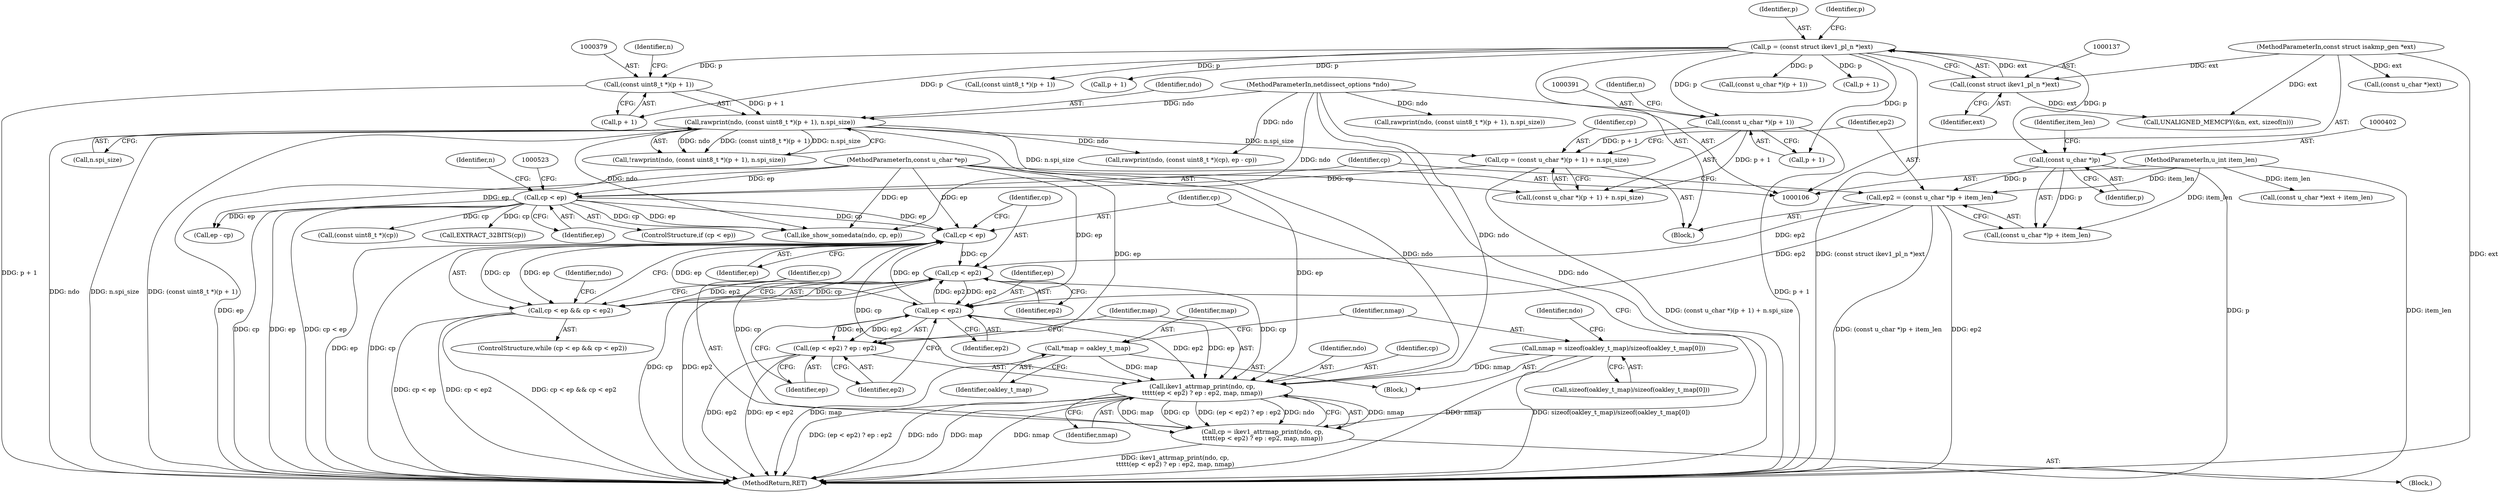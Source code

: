 digraph "0_tcpdump_e0a5a02b0fc1900a69d6c37ed0aab36fb8494e6d_1@pointer" {
"1000438" [label="(Call,cp < ep)"];
"1000406" [label="(Call,cp < ep)"];
"1000387" [label="(Call,cp = (const u_char *)(p + 1) + n.spi_size)"];
"1000390" [label="(Call,(const u_char *)(p + 1))"];
"1000134" [label="(Call,p = (const struct ikev1_pl_n *)ext)"];
"1000136" [label="(Call,(const struct ikev1_pl_n *)ext)"];
"1000109" [label="(MethodParameterIn,const struct isakmp_gen *ext)"];
"1000376" [label="(Call,rawprint(ndo, (const uint8_t *)(p + 1), n.spi_size))"];
"1000107" [label="(MethodParameterIn,netdissect_options *ndo)"];
"1000378" [label="(Call,(const uint8_t *)(p + 1))"];
"1000111" [label="(MethodParameterIn,const u_char *ep)"];
"1000445" [label="(Call,cp = ikev1_attrmap_print(ndo, cp,\n\t\t\t\t\t(ep < ep2) ? ep : ep2, map, nmap))"];
"1000447" [label="(Call,ikev1_attrmap_print(ndo, cp,\n\t\t\t\t\t(ep < ep2) ? ep : ep2, map, nmap))"];
"1000441" [label="(Call,cp < ep2)"];
"1000438" [label="(Call,cp < ep)"];
"1000451" [label="(Call,ep < ep2)"];
"1000398" [label="(Call,ep2 = (const u_char *)p + item_len)"];
"1000401" [label="(Call,(const u_char *)p)"];
"1000110" [label="(MethodParameterIn,u_int item_len)"];
"1000419" [label="(Call,*map = oakley_t_map)"];
"1000423" [label="(Call,nmap = sizeof(oakley_t_map)/sizeof(oakley_t_map[0]))"];
"1000437" [label="(Call,cp < ep && cp < ep2)"];
"1000450" [label="(Call,(ep < ep2) ? ep : ep2)"];
"1000457" [label="(Identifier,nmap)"];
"1000142" [label="(Call,UNALIGNED_MEMCPY(&n, ext, sizeof(n)))"];
"1000440" [label="(Identifier,ep)"];
"1000110" [label="(MethodParameterIn,u_int item_len)"];
"1000499" [label="(Call,(const uint8_t *)(cp))"];
"1000387" [label="(Call,cp = (const u_char *)(p + 1) + n.spi_size)"];
"1000413" [label="(Identifier,n)"];
"1000521" [label="(Call,(const u_char *)ext + item_len)"];
"1000497" [label="(Call,rawprint(ndo, (const uint8_t *)(cp), ep - cp))"];
"1000377" [label="(Identifier,ndo)"];
"1000536" [label="(MethodReturn,RET)"];
"1000404" [label="(Identifier,item_len)"];
"1000425" [label="(Call,sizeof(oakley_t_map)/sizeof(oakley_t_map[0]))"];
"1000107" [label="(MethodParameterIn,netdissect_options *ndo)"];
"1000392" [label="(Call,p + 1)"];
"1000384" [label="(Identifier,n)"];
"1000420" [label="(Identifier,map)"];
"1000407" [label="(Identifier,cp)"];
"1000375" [label="(Call,!rawprint(ndo, (const uint8_t *)(p + 1), n.spi_size))"];
"1000423" [label="(Call,nmap = sizeof(oakley_t_map)/sizeof(oakley_t_map[0]))"];
"1000251" [label="(Call,rawprint(ndo, (const uint8_t *)(p + 1), n.spi_size))"];
"1000447" [label="(Call,ikev1_attrmap_print(ndo, cp,\n\t\t\t\t\t(ep < ep2) ? ep : ep2, map, nmap))"];
"1000451" [label="(Call,ep < ep2)"];
"1000401" [label="(Call,(const u_char *)p)"];
"1000253" [label="(Call,(const uint8_t *)(p + 1))"];
"1000441" [label="(Call,cp < ep2)"];
"1000390" [label="(Call,(const u_char *)(p + 1))"];
"1000437" [label="(Call,cp < ep && cp < ep2)"];
"1000444" [label="(Block,)"];
"1000383" [label="(Call,n.spi_size)"];
"1000255" [label="(Call,p + 1)"];
"1000456" [label="(Identifier,map)"];
"1000400" [label="(Call,(const u_char *)p + item_len)"];
"1000474" [label="(Call,EXTRACT_32BITS(cp))"];
"1000376" [label="(Call,rawprint(ndo, (const uint8_t *)(p + 1), n.spi_size))"];
"1000417" [label="(Block,)"];
"1000502" [label="(Call,ep - cp)"];
"1000443" [label="(Identifier,ep2)"];
"1000446" [label="(Identifier,cp)"];
"1000389" [label="(Call,(const u_char *)(p + 1) + n.spi_size)"];
"1000408" [label="(Identifier,ep)"];
"1000454" [label="(Identifier,ep)"];
"1000439" [label="(Identifier,cp)"];
"1000116" [label="(Block,)"];
"1000449" [label="(Identifier,cp)"];
"1000424" [label="(Identifier,nmap)"];
"1000436" [label="(ControlStructure,while (cp < ep && cp < ep2))"];
"1000455" [label="(Identifier,ep2)"];
"1000445" [label="(Call,cp = ikev1_attrmap_print(ndo, cp,\n\t\t\t\t\t(ep < ep2) ? ep : ep2, map, nmap))"];
"1000421" [label="(Identifier,oakley_t_map)"];
"1000403" [label="(Identifier,p)"];
"1000434" [label="(Identifier,ndo)"];
"1000135" [label="(Identifier,p)"];
"1000399" [label="(Identifier,ep2)"];
"1000448" [label="(Identifier,ndo)"];
"1000138" [label="(Identifier,ext)"];
"1000438" [label="(Call,cp < ep)"];
"1000450" [label="(Call,(ep < ep2) ? ep : ep2)"];
"1000380" [label="(Call,p + 1)"];
"1000109" [label="(MethodParameterIn,const struct isakmp_gen *ext)"];
"1000398" [label="(Call,ep2 = (const u_char *)p + item_len)"];
"1000522" [label="(Call,(const u_char *)ext)"];
"1000453" [label="(Identifier,ep2)"];
"1000419" [label="(Call,*map = oakley_t_map)"];
"1000406" [label="(Call,cp < ep)"];
"1000514" [label="(Call,ike_show_somedata(ndo, cp, ep))"];
"1000378" [label="(Call,(const uint8_t *)(p + 1))"];
"1000405" [label="(ControlStructure,if (cp < ep))"];
"1000388" [label="(Identifier,cp)"];
"1000442" [label="(Identifier,cp)"];
"1000264" [label="(Call,(const u_char *)(p + 1))"];
"1000396" [label="(Identifier,n)"];
"1000460" [label="(Identifier,ndo)"];
"1000141" [label="(Identifier,p)"];
"1000266" [label="(Call,p + 1)"];
"1000136" [label="(Call,(const struct ikev1_pl_n *)ext)"];
"1000134" [label="(Call,p = (const struct ikev1_pl_n *)ext)"];
"1000111" [label="(MethodParameterIn,const u_char *ep)"];
"1000452" [label="(Identifier,ep)"];
"1000438" -> "1000437"  [label="AST: "];
"1000438" -> "1000440"  [label="CFG: "];
"1000439" -> "1000438"  [label="AST: "];
"1000440" -> "1000438"  [label="AST: "];
"1000442" -> "1000438"  [label="CFG: "];
"1000437" -> "1000438"  [label="CFG: "];
"1000438" -> "1000536"  [label="DDG: ep"];
"1000438" -> "1000536"  [label="DDG: cp"];
"1000438" -> "1000437"  [label="DDG: cp"];
"1000438" -> "1000437"  [label="DDG: ep"];
"1000406" -> "1000438"  [label="DDG: cp"];
"1000406" -> "1000438"  [label="DDG: ep"];
"1000445" -> "1000438"  [label="DDG: cp"];
"1000111" -> "1000438"  [label="DDG: ep"];
"1000451" -> "1000438"  [label="DDG: ep"];
"1000438" -> "1000441"  [label="DDG: cp"];
"1000438" -> "1000447"  [label="DDG: cp"];
"1000438" -> "1000451"  [label="DDG: ep"];
"1000406" -> "1000405"  [label="AST: "];
"1000406" -> "1000408"  [label="CFG: "];
"1000407" -> "1000406"  [label="AST: "];
"1000408" -> "1000406"  [label="AST: "];
"1000413" -> "1000406"  [label="CFG: "];
"1000523" -> "1000406"  [label="CFG: "];
"1000406" -> "1000536"  [label="DDG: cp"];
"1000406" -> "1000536"  [label="DDG: ep"];
"1000406" -> "1000536"  [label="DDG: cp < ep"];
"1000387" -> "1000406"  [label="DDG: cp"];
"1000111" -> "1000406"  [label="DDG: ep"];
"1000406" -> "1000474"  [label="DDG: cp"];
"1000406" -> "1000499"  [label="DDG: cp"];
"1000406" -> "1000502"  [label="DDG: ep"];
"1000406" -> "1000514"  [label="DDG: cp"];
"1000406" -> "1000514"  [label="DDG: ep"];
"1000387" -> "1000116"  [label="AST: "];
"1000387" -> "1000389"  [label="CFG: "];
"1000388" -> "1000387"  [label="AST: "];
"1000389" -> "1000387"  [label="AST: "];
"1000399" -> "1000387"  [label="CFG: "];
"1000387" -> "1000536"  [label="DDG: (const u_char *)(p + 1) + n.spi_size"];
"1000390" -> "1000387"  [label="DDG: p + 1"];
"1000376" -> "1000387"  [label="DDG: n.spi_size"];
"1000390" -> "1000389"  [label="AST: "];
"1000390" -> "1000392"  [label="CFG: "];
"1000391" -> "1000390"  [label="AST: "];
"1000392" -> "1000390"  [label="AST: "];
"1000396" -> "1000390"  [label="CFG: "];
"1000390" -> "1000536"  [label="DDG: p + 1"];
"1000390" -> "1000389"  [label="DDG: p + 1"];
"1000134" -> "1000390"  [label="DDG: p"];
"1000134" -> "1000116"  [label="AST: "];
"1000134" -> "1000136"  [label="CFG: "];
"1000135" -> "1000134"  [label="AST: "];
"1000136" -> "1000134"  [label="AST: "];
"1000141" -> "1000134"  [label="CFG: "];
"1000134" -> "1000536"  [label="DDG: (const struct ikev1_pl_n *)ext"];
"1000136" -> "1000134"  [label="DDG: ext"];
"1000134" -> "1000253"  [label="DDG: p"];
"1000134" -> "1000255"  [label="DDG: p"];
"1000134" -> "1000264"  [label="DDG: p"];
"1000134" -> "1000266"  [label="DDG: p"];
"1000134" -> "1000378"  [label="DDG: p"];
"1000134" -> "1000380"  [label="DDG: p"];
"1000134" -> "1000392"  [label="DDG: p"];
"1000134" -> "1000401"  [label="DDG: p"];
"1000136" -> "1000138"  [label="CFG: "];
"1000137" -> "1000136"  [label="AST: "];
"1000138" -> "1000136"  [label="AST: "];
"1000109" -> "1000136"  [label="DDG: ext"];
"1000136" -> "1000142"  [label="DDG: ext"];
"1000109" -> "1000106"  [label="AST: "];
"1000109" -> "1000536"  [label="DDG: ext"];
"1000109" -> "1000142"  [label="DDG: ext"];
"1000109" -> "1000522"  [label="DDG: ext"];
"1000376" -> "1000375"  [label="AST: "];
"1000376" -> "1000383"  [label="CFG: "];
"1000377" -> "1000376"  [label="AST: "];
"1000378" -> "1000376"  [label="AST: "];
"1000383" -> "1000376"  [label="AST: "];
"1000375" -> "1000376"  [label="CFG: "];
"1000376" -> "1000536"  [label="DDG: ndo"];
"1000376" -> "1000536"  [label="DDG: n.spi_size"];
"1000376" -> "1000536"  [label="DDG: (const uint8_t *)(p + 1)"];
"1000376" -> "1000375"  [label="DDG: ndo"];
"1000376" -> "1000375"  [label="DDG: (const uint8_t *)(p + 1)"];
"1000376" -> "1000375"  [label="DDG: n.spi_size"];
"1000107" -> "1000376"  [label="DDG: ndo"];
"1000378" -> "1000376"  [label="DDG: p + 1"];
"1000376" -> "1000389"  [label="DDG: n.spi_size"];
"1000376" -> "1000447"  [label="DDG: ndo"];
"1000376" -> "1000497"  [label="DDG: ndo"];
"1000376" -> "1000514"  [label="DDG: ndo"];
"1000107" -> "1000106"  [label="AST: "];
"1000107" -> "1000536"  [label="DDG: ndo"];
"1000107" -> "1000251"  [label="DDG: ndo"];
"1000107" -> "1000447"  [label="DDG: ndo"];
"1000107" -> "1000497"  [label="DDG: ndo"];
"1000107" -> "1000514"  [label="DDG: ndo"];
"1000378" -> "1000380"  [label="CFG: "];
"1000379" -> "1000378"  [label="AST: "];
"1000380" -> "1000378"  [label="AST: "];
"1000384" -> "1000378"  [label="CFG: "];
"1000378" -> "1000536"  [label="DDG: p + 1"];
"1000111" -> "1000106"  [label="AST: "];
"1000111" -> "1000536"  [label="DDG: ep"];
"1000111" -> "1000447"  [label="DDG: ep"];
"1000111" -> "1000451"  [label="DDG: ep"];
"1000111" -> "1000450"  [label="DDG: ep"];
"1000111" -> "1000502"  [label="DDG: ep"];
"1000111" -> "1000514"  [label="DDG: ep"];
"1000445" -> "1000444"  [label="AST: "];
"1000445" -> "1000447"  [label="CFG: "];
"1000446" -> "1000445"  [label="AST: "];
"1000447" -> "1000445"  [label="AST: "];
"1000439" -> "1000445"  [label="CFG: "];
"1000445" -> "1000536"  [label="DDG: ikev1_attrmap_print(ndo, cp,\n\t\t\t\t\t(ep < ep2) ? ep : ep2, map, nmap)"];
"1000447" -> "1000445"  [label="DDG: nmap"];
"1000447" -> "1000445"  [label="DDG: map"];
"1000447" -> "1000445"  [label="DDG: cp"];
"1000447" -> "1000445"  [label="DDG: ndo"];
"1000447" -> "1000445"  [label="DDG: (ep < ep2) ? ep : ep2"];
"1000447" -> "1000457"  [label="CFG: "];
"1000448" -> "1000447"  [label="AST: "];
"1000449" -> "1000447"  [label="AST: "];
"1000450" -> "1000447"  [label="AST: "];
"1000456" -> "1000447"  [label="AST: "];
"1000457" -> "1000447"  [label="AST: "];
"1000447" -> "1000536"  [label="DDG: nmap"];
"1000447" -> "1000536"  [label="DDG: (ep < ep2) ? ep : ep2"];
"1000447" -> "1000536"  [label="DDG: ndo"];
"1000447" -> "1000536"  [label="DDG: map"];
"1000441" -> "1000447"  [label="DDG: cp"];
"1000451" -> "1000447"  [label="DDG: ep"];
"1000451" -> "1000447"  [label="DDG: ep2"];
"1000419" -> "1000447"  [label="DDG: map"];
"1000423" -> "1000447"  [label="DDG: nmap"];
"1000441" -> "1000437"  [label="AST: "];
"1000441" -> "1000443"  [label="CFG: "];
"1000442" -> "1000441"  [label="AST: "];
"1000443" -> "1000441"  [label="AST: "];
"1000437" -> "1000441"  [label="CFG: "];
"1000441" -> "1000536"  [label="DDG: cp"];
"1000441" -> "1000536"  [label="DDG: ep2"];
"1000441" -> "1000437"  [label="DDG: cp"];
"1000441" -> "1000437"  [label="DDG: ep2"];
"1000398" -> "1000441"  [label="DDG: ep2"];
"1000451" -> "1000441"  [label="DDG: ep2"];
"1000441" -> "1000451"  [label="DDG: ep2"];
"1000451" -> "1000450"  [label="AST: "];
"1000451" -> "1000453"  [label="CFG: "];
"1000452" -> "1000451"  [label="AST: "];
"1000453" -> "1000451"  [label="AST: "];
"1000454" -> "1000451"  [label="CFG: "];
"1000455" -> "1000451"  [label="CFG: "];
"1000398" -> "1000451"  [label="DDG: ep2"];
"1000451" -> "1000450"  [label="DDG: ep"];
"1000451" -> "1000450"  [label="DDG: ep2"];
"1000398" -> "1000116"  [label="AST: "];
"1000398" -> "1000400"  [label="CFG: "];
"1000399" -> "1000398"  [label="AST: "];
"1000400" -> "1000398"  [label="AST: "];
"1000407" -> "1000398"  [label="CFG: "];
"1000398" -> "1000536"  [label="DDG: (const u_char *)p + item_len"];
"1000398" -> "1000536"  [label="DDG: ep2"];
"1000401" -> "1000398"  [label="DDG: p"];
"1000110" -> "1000398"  [label="DDG: item_len"];
"1000401" -> "1000400"  [label="AST: "];
"1000401" -> "1000403"  [label="CFG: "];
"1000402" -> "1000401"  [label="AST: "];
"1000403" -> "1000401"  [label="AST: "];
"1000404" -> "1000401"  [label="CFG: "];
"1000401" -> "1000536"  [label="DDG: p"];
"1000401" -> "1000400"  [label="DDG: p"];
"1000110" -> "1000106"  [label="AST: "];
"1000110" -> "1000536"  [label="DDG: item_len"];
"1000110" -> "1000400"  [label="DDG: item_len"];
"1000110" -> "1000521"  [label="DDG: item_len"];
"1000419" -> "1000417"  [label="AST: "];
"1000419" -> "1000421"  [label="CFG: "];
"1000420" -> "1000419"  [label="AST: "];
"1000421" -> "1000419"  [label="AST: "];
"1000424" -> "1000419"  [label="CFG: "];
"1000419" -> "1000536"  [label="DDG: map"];
"1000423" -> "1000417"  [label="AST: "];
"1000423" -> "1000425"  [label="CFG: "];
"1000424" -> "1000423"  [label="AST: "];
"1000425" -> "1000423"  [label="AST: "];
"1000434" -> "1000423"  [label="CFG: "];
"1000423" -> "1000536"  [label="DDG: sizeof(oakley_t_map)/sizeof(oakley_t_map[0])"];
"1000423" -> "1000536"  [label="DDG: nmap"];
"1000437" -> "1000436"  [label="AST: "];
"1000446" -> "1000437"  [label="CFG: "];
"1000460" -> "1000437"  [label="CFG: "];
"1000437" -> "1000536"  [label="DDG: cp < ep && cp < ep2"];
"1000437" -> "1000536"  [label="DDG: cp < ep"];
"1000437" -> "1000536"  [label="DDG: cp < ep2"];
"1000450" -> "1000454"  [label="CFG: "];
"1000450" -> "1000455"  [label="CFG: "];
"1000454" -> "1000450"  [label="AST: "];
"1000455" -> "1000450"  [label="AST: "];
"1000456" -> "1000450"  [label="CFG: "];
"1000450" -> "1000536"  [label="DDG: ep2"];
"1000450" -> "1000536"  [label="DDG: ep < ep2"];
}
